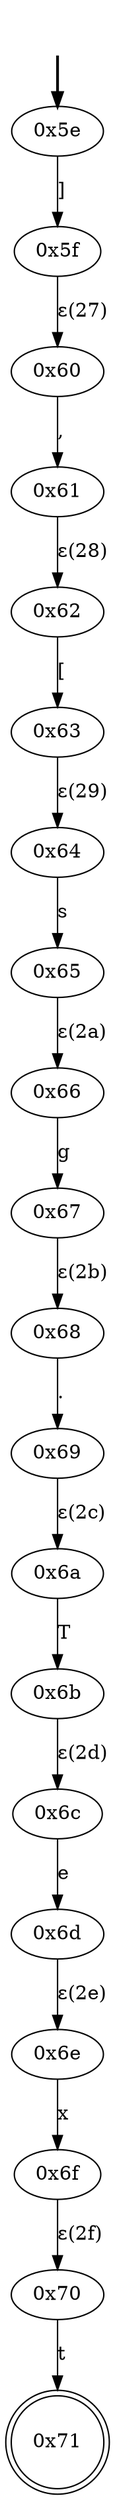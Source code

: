 digraph {
	fake [style=invisible]
	"0x5e" [root=true]
	"0x5f"
	"0x60"
	"0x61"
	"0x62"
	"0x63"
	"0x64"
	"0x65"
	"0x66"
	"0x67"
	"0x68"
	"0x69"
	"0x6a"
	"0x6b"
	"0x6c"
	"0x6d"
	"0x6e"
	"0x6f"
	"0x70"
	"0x71" [shape=doublecircle]
	fake -> "0x5e" [style=bold]
	"0x5e" -> "0x5f" [label="]"]
	"0x60" -> "0x61" [label=","]
	"0x5f" -> "0x60" [label="ε(27)"]
	"0x62" -> "0x63" [label="["]
	"0x61" -> "0x62" [label="ε(28)"]
	"0x64" -> "0x65" [label=s]
	"0x63" -> "0x64" [label="ε(29)"]
	"0x66" -> "0x67" [label=g]
	"0x65" -> "0x66" [label="ε(2a)"]
	"0x68" -> "0x69" [label="."]
	"0x67" -> "0x68" [label="ε(2b)"]
	"0x6a" -> "0x6b" [label=T]
	"0x69" -> "0x6a" [label="ε(2c)"]
	"0x6c" -> "0x6d" [label=e]
	"0x6b" -> "0x6c" [label="ε(2d)"]
	"0x6e" -> "0x6f" [label=x]
	"0x6d" -> "0x6e" [label="ε(2e)"]
	"0x70" -> "0x71" [label=t]
	"0x6f" -> "0x70" [label="ε(2f)"]
}
